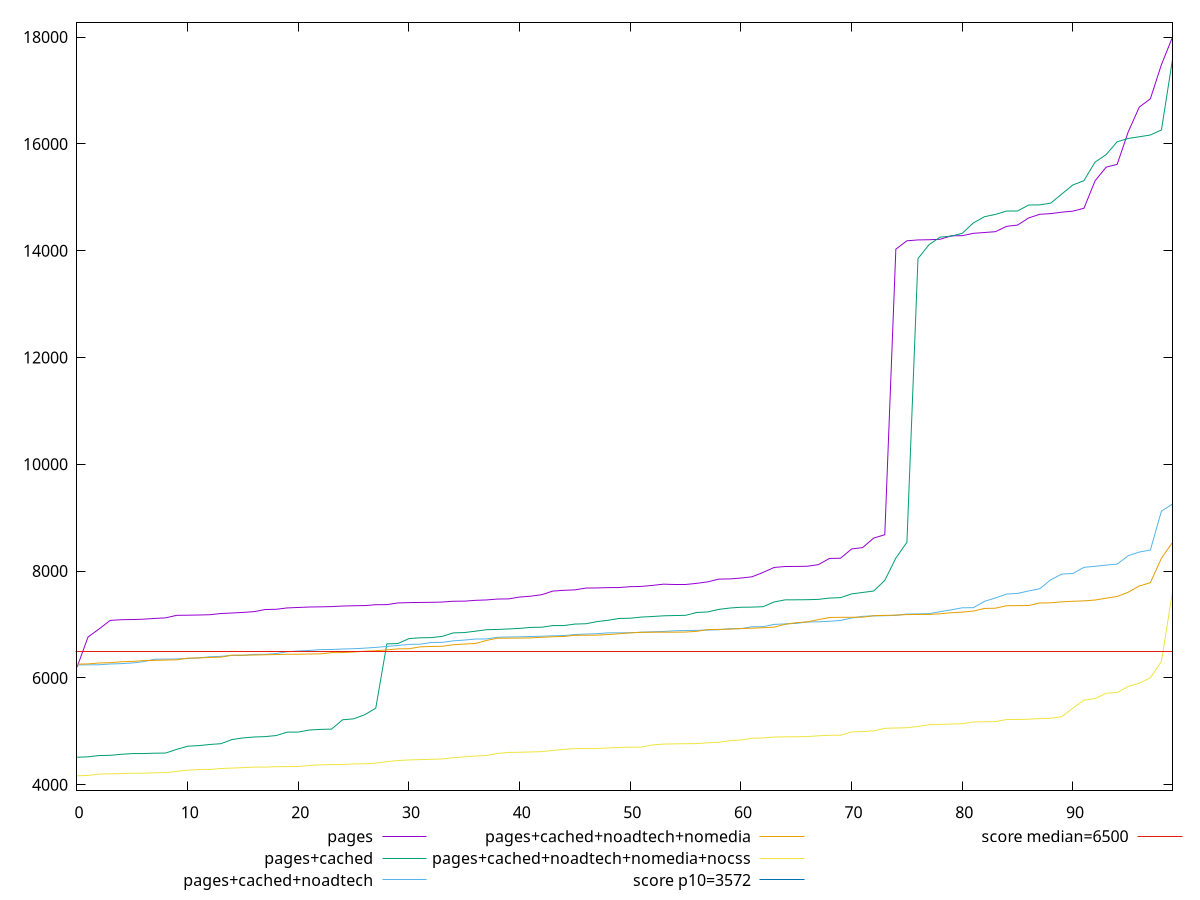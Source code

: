reset

$pages <<EOF
0 6199.281999999999
1 6766.5459999999985
2 6916.693999999999
3 7076.314000000001
4 7089.5740000000005
5 7092.027
6 7098.761000000001
7 7113.1280000000015
8 7123.904
9 7171.090999999999
10 7173.751000000002
11 7177.151
12 7182.451000000001
13 7205.400999999999
14 7214.6219999999985
15 7225.697
16 7240.2310000000025
17 7279.751999999998
18 7284.863
19 7309.862
20 7318.4450000000015
21 7327.093
22 7330.0560000000005
23 7334.611999999999
24 7345.409999999999
25 7350.62
26 7353.570000000001
27 7370.062
28 7371.3679999999995
29 7403.317000000002
30 7409.530000000002
31 7412.518
32 7414.93
33 7419.756000000001
34 7435.8060000000005
35 7435.9410000000025
36 7452.084
37 7459.155999999999
38 7476.1810000000005
39 7479.2040000000015
40 7513.650000000002
41 7529.567999999998
42 7557.763999999999
43 7625.536000000001
44 7639.7119999999995
45 7648.441000000001
46 7682.162
47 7684.244
48 7689.99
49 7691.722000000002
50 7707.555
51 7712.929000000001
52 7731.852000000003
53 7754.738
54 7756.426
55 7756.458999999999
56 7769.785
57 7798.08
58 7849.697000000001
59 7853.0509999999995
60 7869.298999999997
61 7892.913999999999
62 7975.484999999999
63 8067.921999999999
64 8085.532000000002
65 8086.82
66 8090.537000000003
67 8120.325000000001
68 8237.023000000001
69 8240.688999999998
70 8414.346
71 8439.703
72 8619.075000000003
73 8680.671999999999
74 14028.936999999998
75 14185.336999999998
76 14201.357000000002
77 14205.099999999999
78 14213.785000000003
79 14277.718999999997
80 14281.197000000002
81 14324.846000000001
82 14340.074
83 14356.046
84 14455.948
85 14479.544000000004
86 14613.727
87 14681.888000000004
88 14694.094
89 14721.116999999998
90 14740.965
91 14794.401999999998
92 15307.324999999999
93 15563.833999999999
94 15617.264000000003
95 16225.926000000001
96 16689.451999999997
97 16844.661999999997
98 17484.277000000002
99 18000.403000000002
EOF

$pagesCached <<EOF
0 4513.504999999999
1 4521.086
2 4545.884
3 4549.354
4 4568.792
5 4582.128999999999
6 4583.219000000001
7 4589.210999999999
8 4592.055
9 4660.740000000001
10 4720.197999999999
11 4731.364
12 4752.724
13 4767.142
14 4845.387999999999
15 4875.137000000001
16 4892.8279999999995
17 4899.816999999999
18 4920.283
19 4983.860000000001
20 4985.004
21 5023.58
22 5035.156
23 5040.692999999999
24 5214.986000000001
25 5233.081999999999
26 5309.546999999999
27 5433.759
28 6636.140999999999
29 6643.246999999999
30 6735.548999999997
31 6750.161
32 6754.075999999999
33 6776.667000000001
34 6842.439
35 6848.401
36 6874.024
37 6901.586000000001
38 6907.137
39 6915.911
40 6926.6810000000005
41 6945.344
42 6948.503999999999
43 6979.609
44 6980.064000000001
45 7007.628999999999
46 7014.069000000001
47 7053.910999999999
48 7078.758
49 7113.3820000000005
50 7116.928000000001
51 7138.785
52 7149.063999999999
53 7162.365
54 7167.307999999998
55 7171.476000000001
56 7224.352999999999
57 7235.307000000001
58 7282.636999999999
59 7308.322999999999
60 7322.3550000000005
61 7324.974000000001
62 7333.332
63 7421.969000000001
64 7461.388999999998
65 7462.128
66 7463.947000000001
67 7470.348
68 7494.531999999999
69 7502.739
70 7573.011999999999
71 7599.421
72 7626.7919999999995
73 7825.461000000002
74 8243.736
75 8540.116999999998
76 13852.341999999999
77 14113.245
78 14254.672999999997
79 14272.422999999999
80 14325.473999999997
81 14519.859
82 14636.355
83 14679.86
84 14742.461000000001
85 14743.426000000003
86 14855.426
87 14857.520000000002
88 14891.04
89 15062.859000000002
90 15231.009000000004
91 15312.300999999996
92 15658.287000000004
93 15799.073
94 16040.035
95 16102.292000000003
96 16133.494000000002
97 16166.568000000001
98 16260.892
99 17583.37
EOF

$pagesCachedNoadtech <<EOF
0 6241.761
1 6244.392999999998
2 6245.655
3 6259.773499999998
4 6266.950999999999
5 6278.862
6 6303.474999999999
7 6348.984000000001
8 6351.4923
9 6354.002999999999
10 6362.067
11 6374.321000000002
12 6394.435999999999
13 6403.016999999999
14 6419.889
15 6420.110999999999
16 6440.4915999999985
17 6440.789
18 6455.402
19 6489.713
20 6503.806999999999
21 6513.515000000002
22 6529.545
23 6531.748999999998
24 6541.010000000001
25 6545.953000000001
26 6556.597000000001
27 6570.983
28 6588.9028
29 6606.780999999999
30 6627.226000000001
31 6631.141999999999
32 6662.347000000001
33 6665.3809999999985
34 6693.216
35 6707.8460000000005
36 6726.973000000001
37 6729.432
38 6759.704
39 6765.7339999999995
40 6768.75
41 6774.957000000001
42 6779.6410000000005
43 6787.836
44 6792.187
45 6811.576000000002
46 6820.989
47 6826.891999999999
48 6843.400999999999
49 6843.614000000001
50 6844.397999999998
51 6855.766
52 6861.722999999999
53 6869.287
54 6881.179999999999
55 6886.951000000001
56 6889.591999999999
57 6895.092000000001
58 6901.367
59 6920.054
60 6921.759
61 6957.221999999999
62 6959.394000000001
63 7001.435999999999
64 7010.253000000001
65 7020.403000000001
66 7047.049999999999
67 7049.669000000001
68 7059.960000000001
69 7075.249000000001
70 7120.549000000001
71 7152.369
72 7160.979
73 7164.012999999999
74 7170.161
75 7195.079
76 7197.854
77 7202.44
78 7239.84
79 7273.508000000001
80 7312.517000000001
81 7314.622000000001
82 7432.075999999999
83 7496.979000000001
84 7569.628999999999
85 7581.921
86 7627.738000000001
87 7668.924000000002
88 7837.576999999999
89 7944.616000000001
90 7954.8679999999995
91 8070.401999999999
92 8088.949000000001
93 8112.778000000002
94 8130.5779999999995
95 8288.358
96 8356.341
97 8394.73
98 9122.077000000001
99 9255.747999999998
EOF

$pagesCachedNoadtechNomedia <<EOF
0 6257.183999999999
1 6261.181
2 6279.062
3 6284.134
4 6301.912999999999
5 6308.404
6 6322.854999999999
7 6327.390000000001
8 6333.997
9 6337.342
10 6370.301
11 6372.857000000002
12 6383.148999999999
13 6388.035000000001
14 6425.52
15 6426.526599999999
16 6427.698000000001
17 6432.843000000001
18 6436.524
19 6442.3769999999995
20 6443.026
21 6446.897000000001
22 6449.983000000001
23 6472.071000000002
24 6474.113
25 6484.237000000001
26 6499.8330000000005
27 6507.916
28 6524.9580000000005
29 6543.176999999999
30 6545.620000000001
31 6580.903
32 6588.192599999999
33 6591.360000000001
34 6620.48
35 6632.827000000002
36 6644.676999999998
37 6700.769
38 6743.762000000001
39 6743.936
40 6745.232000000002
41 6748.688
42 6760.174000000002
43 6770.220999999998
44 6775.269
45 6797.411
46 6798.445
47 6800.46
48 6811.381000000001
49 6825.980999999999
50 6842.847
51 6852.6140000000005
52 6855.290999999999
53 6855.603
54 6856.069
55 6858.072
56 6871.509000000001
57 6904.102999999999
58 6908.311
59 6912.502999999999
60 6923.884
61 6930.642999999999
62 6939.123999999999
63 6950.068
64 7004.622000000001
65 7033.977999999999
66 7048.967
67 7090.413
68 7130.904
69 7133.937
70 7134.983
71 7137.025999999998
72 7164.523
73 7169.889000000001
74 7176.225
75 7185.108
76 7187.736999999999
77 7188.225999999999
78 7200.774
79 7219.999999999999
80 7230.905000000001
81 7251.639999999999
82 7300.231
83 7304.828999999999
84 7351.245999999999
85 7353.869000000001
86 7355.1990000000005
87 7402.628000000001
88 7405.328
89 7424.582999999998
90 7434.776
91 7441.851
92 7457.625
93 7492.427000000001
94 7524.862999999999
95 7604.389000000003
96 7721.289999999999
97 7781.98
98 8241.109999999997
99 8537.653999999999
EOF

$pagesCachedNoadtechNomediaNocss <<EOF
0 4166.56
1 4173.053
2 4199.557999999999
3 4201.67
4 4207.983200000001
5 4213.569
6 4214.1089999999995
7 4223.1939999999995
8 4224.577
9 4249.400000000001
10 4270.504999999999
11 4288.214
12 4288.254
13 4302.816
14 4310.344
15 4319.126
16 4328.906999999999
17 4329.508000000001
18 4336.276999999999
19 4339.309
20 4339.435
21 4360.234
22 4370.421
23 4375.746
24 4377.018
25 4388.204000000001
26 4392.071
27 4403.647
28 4430.494000000001
29 4452.9349999999995
30 4463.043
31 4469.432
32 4475.849999999999
33 4481.2757
34 4506.082
35 4520.144
36 4535.156
37 4545.577
38 4584.727
39 4604.275000000001
40 4607.231
41 4612.7880000000005
42 4618.099
43 4641.545
44 4661.928
45 4674.251
46 4678.091
47 4678.6759999999995
48 4687.921
49 4698.64
50 4701.141
51 4704.422
52 4743.9130000000005
53 4760.15
54 4763.932
55 4767.486999999999
56 4768.45
57 4785.374000000001
58 4793.418
59 4823.161999999999
60 4836.208
61 4870.465
62 4874.503
63 4893.3949999999995
64 4895.099
65 4897.612
66 4900.602
67 4915.152
68 4925.294
69 4925.4890000000005
70 4987.643
71 4993.732
72 5008.490000000001
73 5055.736000000001
74 5061.4169999999995
75 5066.121999999999
76 5090.137000000001
77 5121.636
78 5128.389000000001
79 5135.879999999999
80 5141.048999999999
81 5175.032
82 5179.57
83 5181.128999999999
84 5219.486000000001
85 5220.324
86 5226.048000000001
87 5238.244000000001
88 5242.351999999999
89 5275.616
90 5435.513999999999
91 5582.841
92 5611.91
93 5712.605
94 5725.853999999999
95 5840.326
96 5901.1810000000005
97 6000.457
98 6306.464
99 7619.061
EOF

set key outside below
set xrange [0:99]
set yrange [3889.8831400000004:18277.07986]
set trange [3889.8831400000004:18277.07986]
set terminal svg size 640, 580 enhanced background rgb 'white'
set output "report_00015_2021-02-09T16-11-33.973Z/first-cpu-idle/comparison/sorted/all_raw.svg"

plot $pages title "pages" with line, \
     $pagesCached title "pages+cached" with line, \
     $pagesCachedNoadtech title "pages+cached+noadtech" with line, \
     $pagesCachedNoadtechNomedia title "pages+cached+noadtech+nomedia" with line, \
     $pagesCachedNoadtechNomediaNocss title "pages+cached+noadtech+nomedia+nocss" with line, \
     3572 title "score p10=3572", \
     6500 title "score median=6500"

reset
